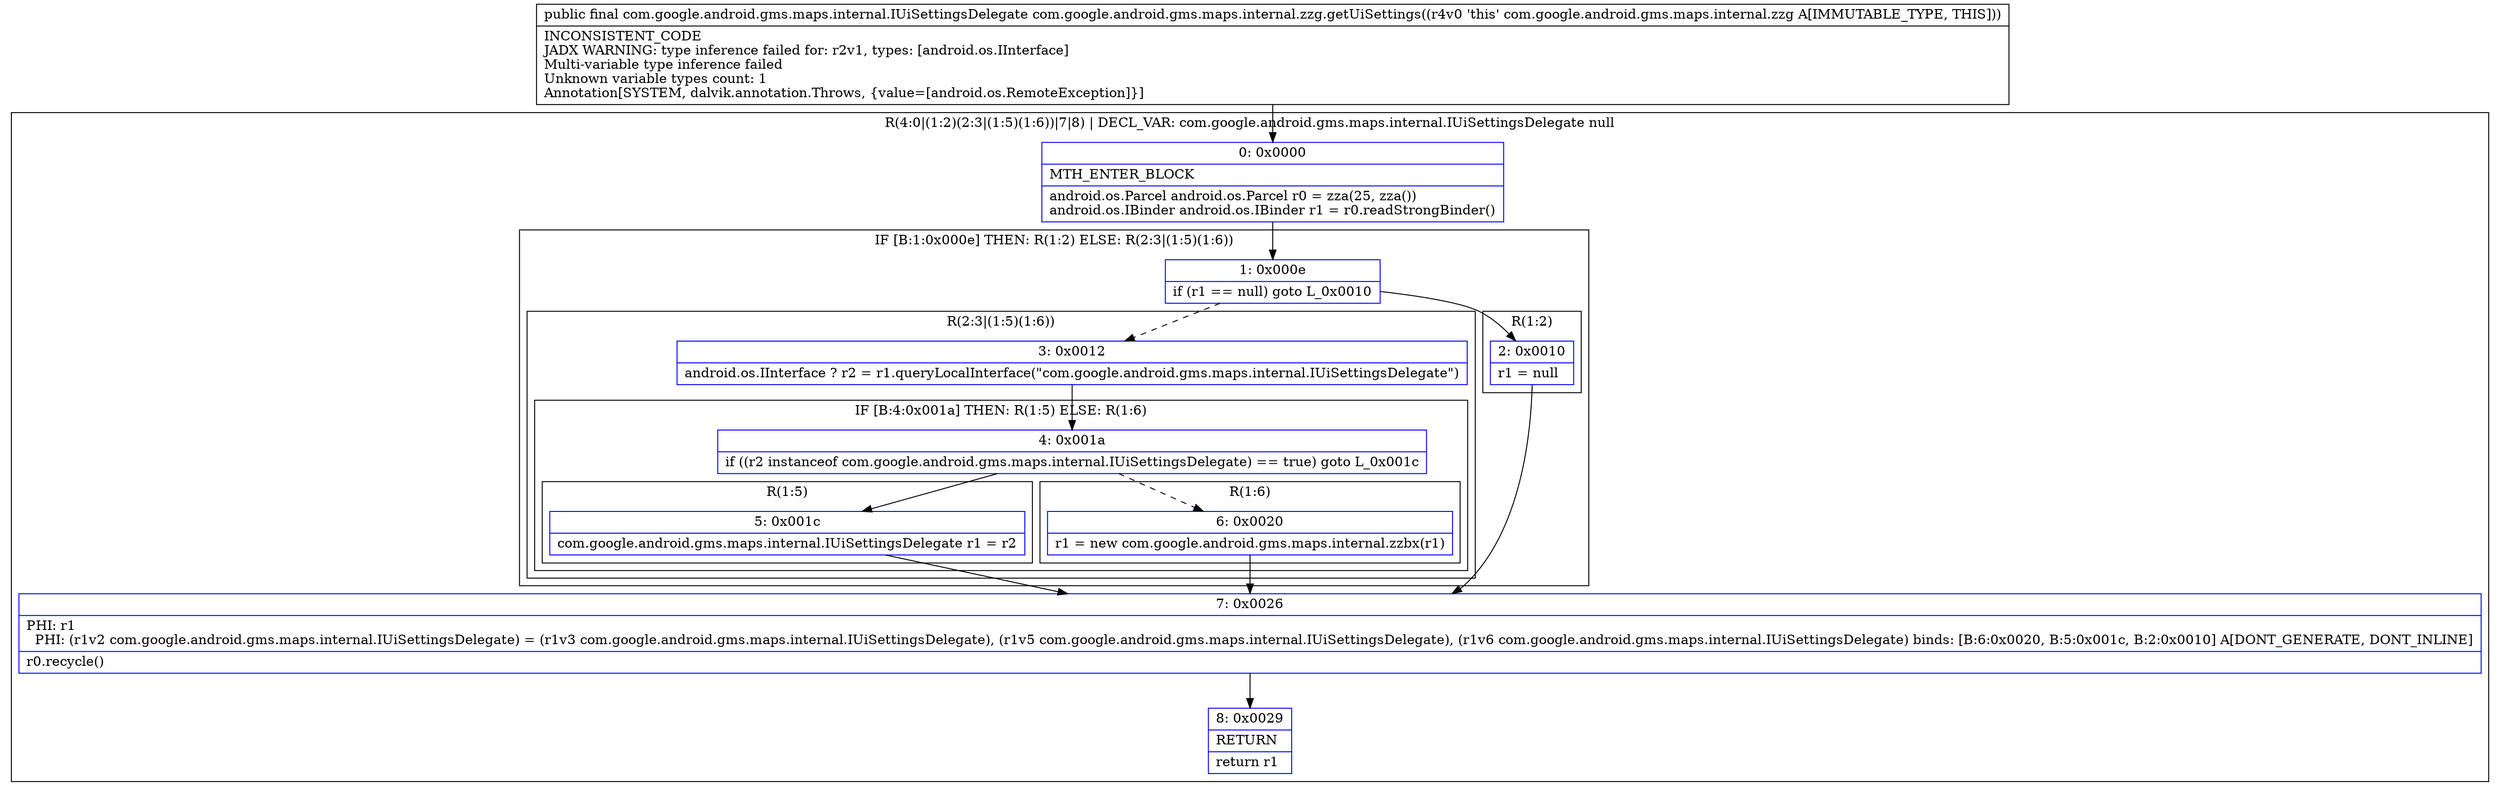 digraph "CFG forcom.google.android.gms.maps.internal.zzg.getUiSettings()Lcom\/google\/android\/gms\/maps\/internal\/IUiSettingsDelegate;" {
subgraph cluster_Region_2053288046 {
label = "R(4:0|(1:2)(2:3|(1:5)(1:6))|7|8) | DECL_VAR: com.google.android.gms.maps.internal.IUiSettingsDelegate null\l";
node [shape=record,color=blue];
Node_0 [shape=record,label="{0\:\ 0x0000|MTH_ENTER_BLOCK\l|android.os.Parcel android.os.Parcel r0 = zza(25, zza())\landroid.os.IBinder android.os.IBinder r1 = r0.readStrongBinder()\l}"];
subgraph cluster_IfRegion_1219376244 {
label = "IF [B:1:0x000e] THEN: R(1:2) ELSE: R(2:3|(1:5)(1:6))";
node [shape=record,color=blue];
Node_1 [shape=record,label="{1\:\ 0x000e|if (r1 == null) goto L_0x0010\l}"];
subgraph cluster_Region_350308059 {
label = "R(1:2)";
node [shape=record,color=blue];
Node_2 [shape=record,label="{2\:\ 0x0010|r1 = null\l}"];
}
subgraph cluster_Region_1214866059 {
label = "R(2:3|(1:5)(1:6))";
node [shape=record,color=blue];
Node_3 [shape=record,label="{3\:\ 0x0012|android.os.IInterface ? r2 = r1.queryLocalInterface(\"com.google.android.gms.maps.internal.IUiSettingsDelegate\")\l}"];
subgraph cluster_IfRegion_387908598 {
label = "IF [B:4:0x001a] THEN: R(1:5) ELSE: R(1:6)";
node [shape=record,color=blue];
Node_4 [shape=record,label="{4\:\ 0x001a|if ((r2 instanceof com.google.android.gms.maps.internal.IUiSettingsDelegate) == true) goto L_0x001c\l}"];
subgraph cluster_Region_768989825 {
label = "R(1:5)";
node [shape=record,color=blue];
Node_5 [shape=record,label="{5\:\ 0x001c|com.google.android.gms.maps.internal.IUiSettingsDelegate r1 = r2\l}"];
}
subgraph cluster_Region_1121706868 {
label = "R(1:6)";
node [shape=record,color=blue];
Node_6 [shape=record,label="{6\:\ 0x0020|r1 = new com.google.android.gms.maps.internal.zzbx(r1)\l}"];
}
}
}
}
Node_7 [shape=record,label="{7\:\ 0x0026|PHI: r1 \l  PHI: (r1v2 com.google.android.gms.maps.internal.IUiSettingsDelegate) = (r1v3 com.google.android.gms.maps.internal.IUiSettingsDelegate), (r1v5 com.google.android.gms.maps.internal.IUiSettingsDelegate), (r1v6 com.google.android.gms.maps.internal.IUiSettingsDelegate) binds: [B:6:0x0020, B:5:0x001c, B:2:0x0010] A[DONT_GENERATE, DONT_INLINE]\l|r0.recycle()\l}"];
Node_8 [shape=record,label="{8\:\ 0x0029|RETURN\l|return r1\l}"];
}
MethodNode[shape=record,label="{public final com.google.android.gms.maps.internal.IUiSettingsDelegate com.google.android.gms.maps.internal.zzg.getUiSettings((r4v0 'this' com.google.android.gms.maps.internal.zzg A[IMMUTABLE_TYPE, THIS]))  | INCONSISTENT_CODE\lJADX WARNING: type inference failed for: r2v1, types: [android.os.IInterface]\lMulti\-variable type inference failed\lUnknown variable types count: 1\lAnnotation[SYSTEM, dalvik.annotation.Throws, \{value=[android.os.RemoteException]\}]\l}"];
MethodNode -> Node_0;
Node_0 -> Node_1;
Node_1 -> Node_2;
Node_1 -> Node_3[style=dashed];
Node_2 -> Node_7;
Node_3 -> Node_4;
Node_4 -> Node_5;
Node_4 -> Node_6[style=dashed];
Node_5 -> Node_7;
Node_6 -> Node_7;
Node_7 -> Node_8;
}

